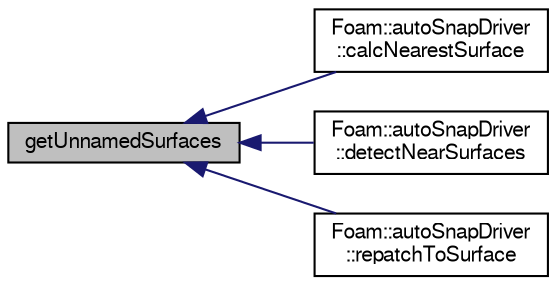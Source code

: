digraph "getUnnamedSurfaces"
{
  bgcolor="transparent";
  edge [fontname="FreeSans",fontsize="10",labelfontname="FreeSans",labelfontsize="10"];
  node [fontname="FreeSans",fontsize="10",shape=record];
  rankdir="LR";
  Node1 [label="getUnnamedSurfaces",height=0.2,width=0.4,color="black", fillcolor="grey75", style="filled" fontcolor="black"];
  Node1 -> Node2 [dir="back",color="midnightblue",fontsize="10",style="solid",fontname="FreeSans"];
  Node2 [label="Foam::autoSnapDriver\l::calcNearestSurface",height=0.2,width=0.4,color="black",URL="$a00079.html#a0a334a64613ee0c208d8edf18306bcf2",tooltip="Per patch point calculate point on nearest surface. Set as. "];
  Node1 -> Node3 [dir="back",color="midnightblue",fontsize="10",style="solid",fontname="FreeSans"];
  Node3 [label="Foam::autoSnapDriver\l::detectNearSurfaces",height=0.2,width=0.4,color="black",URL="$a00079.html#a1f0aa6841e7a037db0a22342f828e761",tooltip="Per patch point override displacement if in gap situation. "];
  Node1 -> Node4 [dir="back",color="midnightblue",fontsize="10",style="solid",fontname="FreeSans"];
  Node4 [label="Foam::autoSnapDriver\l::repatchToSurface",height=0.2,width=0.4,color="black",URL="$a00079.html#abf0c9c836463b6164ef331dce238b2fa",tooltip="Repatch faces according to surface nearest the face centre. "];
}
